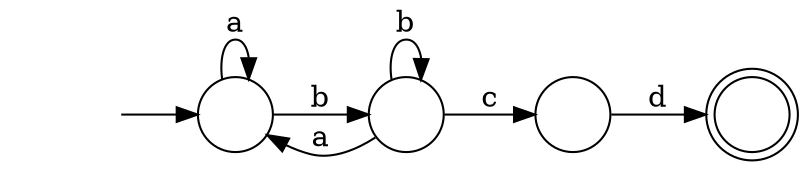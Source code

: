 digraph AutomataCompiladores {
  rankdir = LR;
  0 [shape=circle,label=""];
  initial [shape=plaintext,label=""];
  initial -> 0
  0 -> 0 [label="a"]
  0 -> 2 [label="b"]
  1 [shape=circle,label=""];
  1 -> 3 [label="d"]
  2 [shape=circle,label=""];
  2 -> 0 [label="a"]
  2 -> 2 [label="b"]
  2 -> 1 [label="c"]
  3 [shape=doublecircle,label=""];
}
